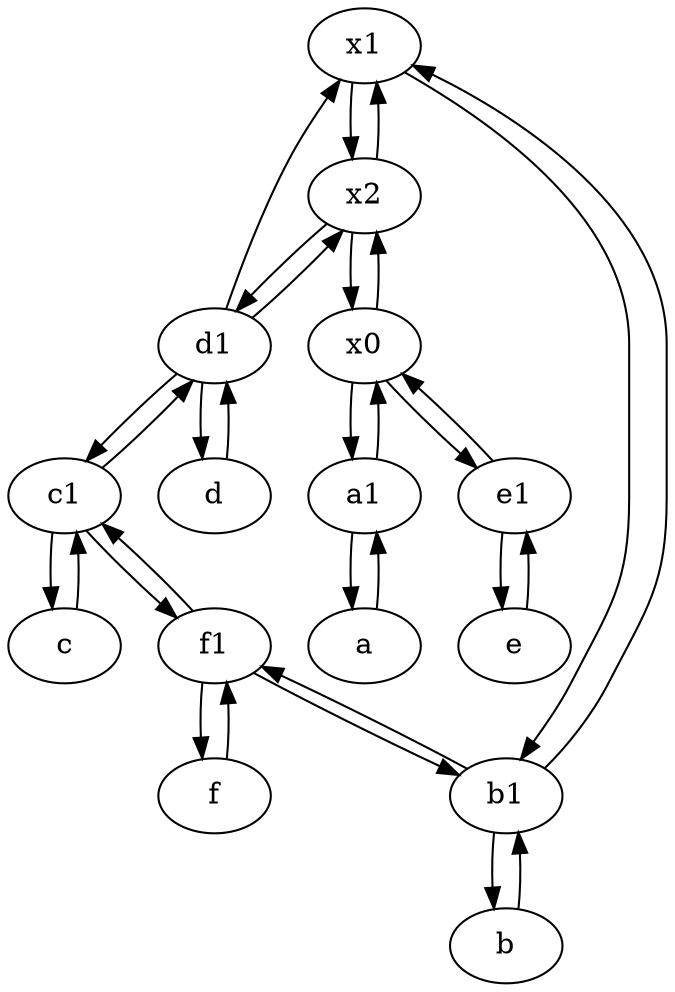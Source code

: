 digraph  {
	x1;
	e [pos="30,50!"];
	f [pos="15,45!"];
	c [pos="20,10!"];
	b [pos="50,20!"];
	d1 [pos="25,30!"];
	a [pos="40,10!"];
	a1 [pos="40,15!"];
	c1 [pos="30,15!"];
	f1;
	x0;
	x2;
	b1 [pos="45,20!"];
	e1 [pos="25,45!"];
	d [pos="20,30!"];
	x2 -> x1;
	f1 -> f;
	f1 -> b1;
	a1 -> a;
	x0 -> e1;
	e1 -> x0;
	a -> a1;
	c1 -> c;
	e1 -> e;
	d1 -> d;
	b1 -> b;
	x1 -> b1;
	b -> b1;
	c1 -> d1;
	d1 -> c1;
	x2 -> x0;
	b1 -> f1;
	f1 -> c1;
	f -> f1;
	d1 -> x1;
	e -> e1;
	d1 -> x2;
	d -> d1;
	x0 -> a1;
	a1 -> x0;
	x0 -> x2;
	c -> c1;
	b1 -> x1;
	c1 -> f1;
	x1 -> x2;
	x2 -> d1;

	}
